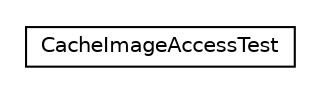 #!/usr/local/bin/dot
#
# Class diagram 
# Generated by UMLGraph version R5_6_6-8-g8d7759 (http://www.umlgraph.org/)
#

digraph G {
	edge [fontname="Helvetica",fontsize=10,labelfontname="Helvetica",labelfontsize=10];
	node [fontname="Helvetica",fontsize=10,shape=plaintext];
	nodesep=0.25;
	ranksep=0.5;
	// org.dddlib.image.cache.CacheImageAccessTest
	c10631 [label=<<table title="org.dddlib.image.cache.CacheImageAccessTest" border="0" cellborder="1" cellspacing="0" cellpadding="2" port="p" href="./CacheImageAccessTest.html">
		<tr><td><table border="0" cellspacing="0" cellpadding="1">
<tr><td align="center" balign="center"> CacheImageAccessTest </td></tr>
		</table></td></tr>
		</table>>, URL="./CacheImageAccessTest.html", fontname="Helvetica", fontcolor="black", fontsize=10.0];
}

